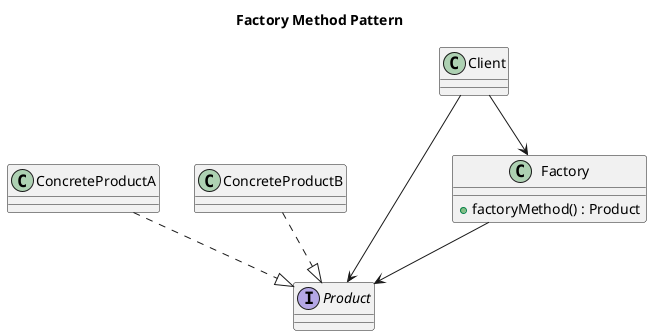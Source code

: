 @startuml
title Factory Method Pattern

interface Product{
}
class ConcreteProductA{

}
class ConcreteProductB{

}

class Factory{
+factoryMethod() : Product
}

class Client{
}

ConcreteProductA ..|> Product
ConcreteProductB ..|> Product
Client --> Factory
Client --> Product
Factory --> Product
@enduml